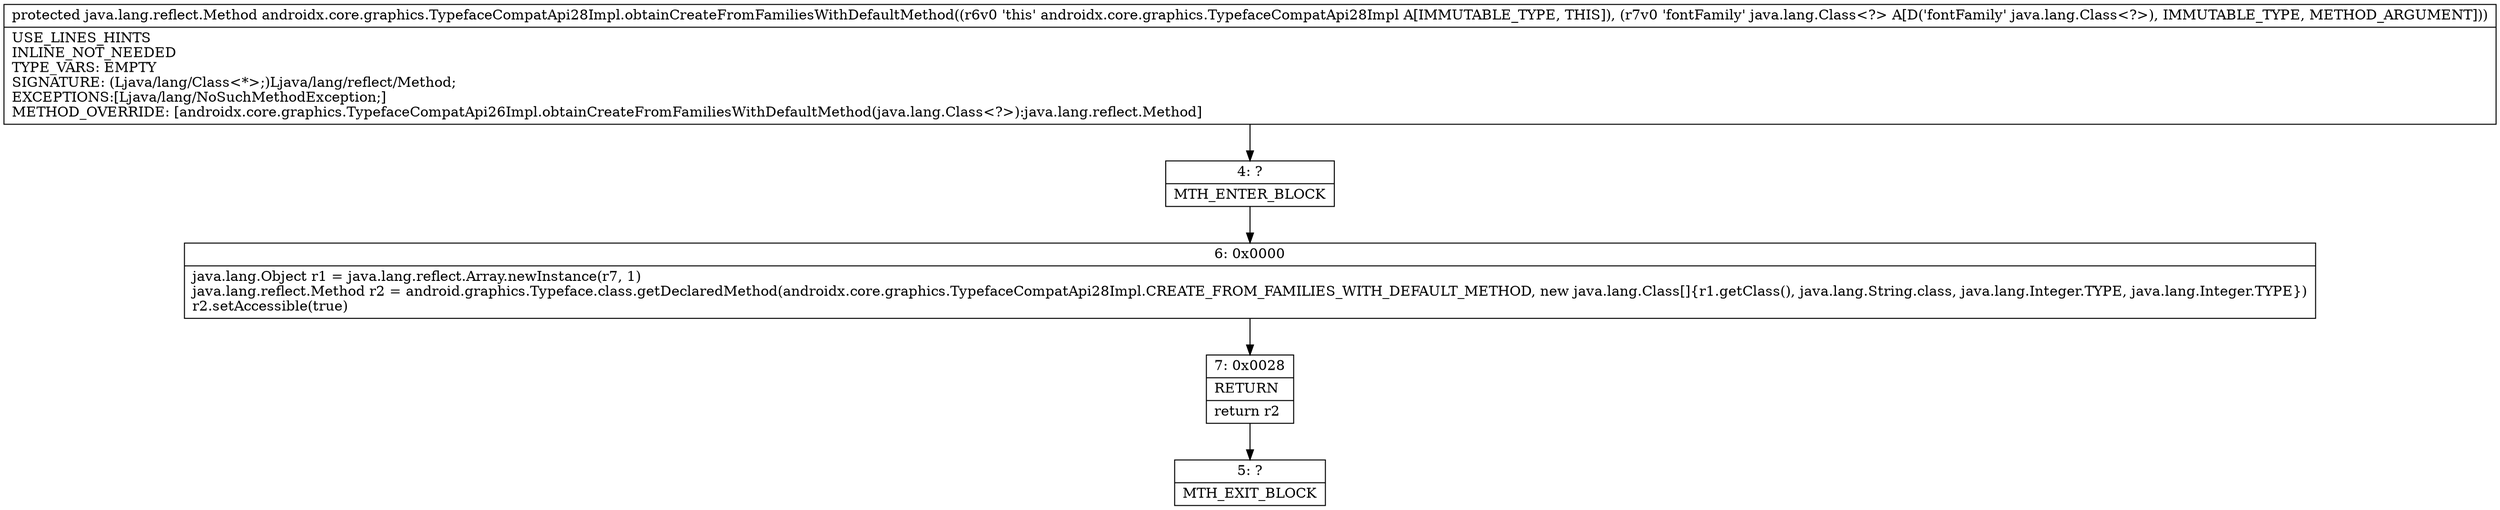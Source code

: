 digraph "CFG forandroidx.core.graphics.TypefaceCompatApi28Impl.obtainCreateFromFamiliesWithDefaultMethod(Ljava\/lang\/Class;)Ljava\/lang\/reflect\/Method;" {
Node_4 [shape=record,label="{4\:\ ?|MTH_ENTER_BLOCK\l}"];
Node_6 [shape=record,label="{6\:\ 0x0000|java.lang.Object r1 = java.lang.reflect.Array.newInstance(r7, 1)\ljava.lang.reflect.Method r2 = android.graphics.Typeface.class.getDeclaredMethod(androidx.core.graphics.TypefaceCompatApi28Impl.CREATE_FROM_FAMILIES_WITH_DEFAULT_METHOD, new java.lang.Class[]\{r1.getClass(), java.lang.String.class, java.lang.Integer.TYPE, java.lang.Integer.TYPE\})\lr2.setAccessible(true)\l}"];
Node_7 [shape=record,label="{7\:\ 0x0028|RETURN\l|return r2\l}"];
Node_5 [shape=record,label="{5\:\ ?|MTH_EXIT_BLOCK\l}"];
MethodNode[shape=record,label="{protected java.lang.reflect.Method androidx.core.graphics.TypefaceCompatApi28Impl.obtainCreateFromFamiliesWithDefaultMethod((r6v0 'this' androidx.core.graphics.TypefaceCompatApi28Impl A[IMMUTABLE_TYPE, THIS]), (r7v0 'fontFamily' java.lang.Class\<?\> A[D('fontFamily' java.lang.Class\<?\>), IMMUTABLE_TYPE, METHOD_ARGUMENT]))  | USE_LINES_HINTS\lINLINE_NOT_NEEDED\lTYPE_VARS: EMPTY\lSIGNATURE: (Ljava\/lang\/Class\<*\>;)Ljava\/lang\/reflect\/Method;\lEXCEPTIONS:[Ljava\/lang\/NoSuchMethodException;]\lMETHOD_OVERRIDE: [androidx.core.graphics.TypefaceCompatApi26Impl.obtainCreateFromFamiliesWithDefaultMethod(java.lang.Class\<?\>):java.lang.reflect.Method]\l}"];
MethodNode -> Node_4;Node_4 -> Node_6;
Node_6 -> Node_7;
Node_7 -> Node_5;
}

